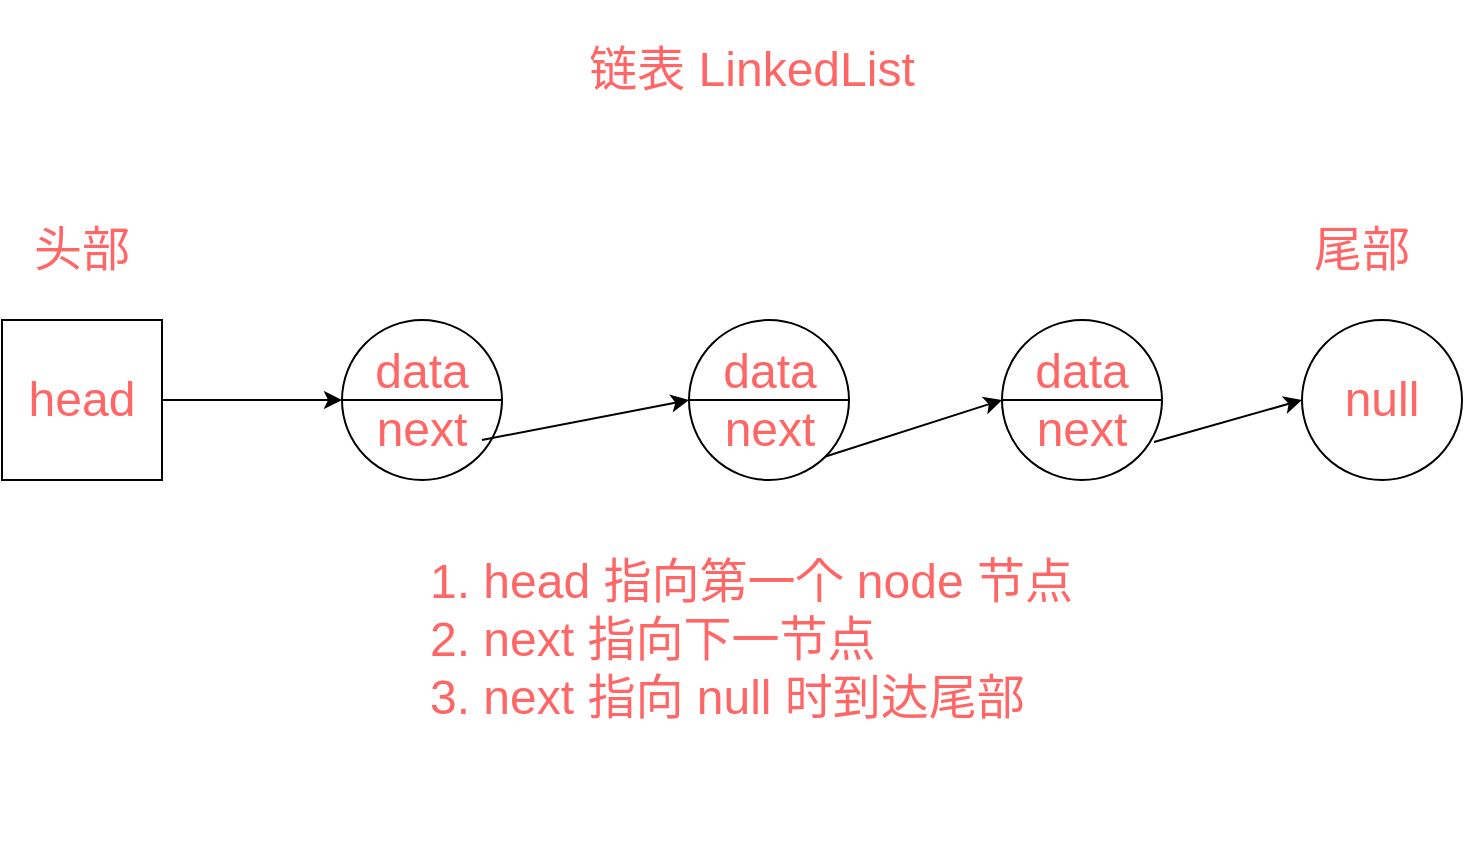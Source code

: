 <mxfile>
    <diagram name="第 1 页" id="elOXe_rlj2K5LTCmzp6F">
        <mxGraphModel dx="1127" dy="585" grid="1" gridSize="10" guides="1" tooltips="1" connect="1" arrows="1" fold="1" page="1" pageScale="1" pageWidth="827" pageHeight="1169" math="0" shadow="0">
            <root>
                <mxCell id="0"/>
                <mxCell id="1" parent="0"/>
                <mxCell id="PE9Bk9Gne3u1tOwH-Hau-1" value="&lt;font style=&quot;font-size: 24px;&quot;&gt;链表 LinkedList&lt;/font&gt;" style="text;html=1;strokeColor=none;fillColor=none;align=center;verticalAlign=middle;whiteSpace=wrap;rounded=0;fontColor=#FF6666;" parent="1" vertex="1">
                    <mxGeometry x="320" width="170" height="70" as="geometry"/>
                </mxCell>
                <mxCell id="PE9Bk9Gne3u1tOwH-Hau-3" value="head" style="whiteSpace=wrap;html=1;aspect=fixed;fontSize=24;fontColor=#FF6666;" parent="1" vertex="1">
                    <mxGeometry x="30" y="160" width="80" height="80" as="geometry"/>
                </mxCell>
                <mxCell id="PE9Bk9Gne3u1tOwH-Hau-6" value="data&lt;br&gt;next" style="shape=lineEllipse;perimeter=ellipsePerimeter;whiteSpace=wrap;html=1;backgroundOutline=1;fontSize=24;fontColor=#FF6666;" parent="1" vertex="1">
                    <mxGeometry x="200" y="160" width="80" height="80" as="geometry"/>
                </mxCell>
                <mxCell id="PE9Bk9Gne3u1tOwH-Hau-8" value="" style="endArrow=classic;html=1;rounded=0;fontSize=24;fontColor=#FF6666;entryX=0;entryY=0.5;entryDx=0;entryDy=0;" parent="1" target="PE9Bk9Gne3u1tOwH-Hau-6" edge="1">
                    <mxGeometry width="50" height="50" relative="1" as="geometry">
                        <mxPoint x="110" y="210" as="sourcePoint"/>
                        <mxPoint x="160" y="160" as="targetPoint"/>
                        <Array as="points">
                            <mxPoint x="110" y="200"/>
                        </Array>
                    </mxGeometry>
                </mxCell>
                <mxCell id="PE9Bk9Gne3u1tOwH-Hau-9" value="data&lt;br&gt;next" style="shape=lineEllipse;perimeter=ellipsePerimeter;whiteSpace=wrap;html=1;backgroundOutline=1;fontSize=24;fontColor=#FF6666;" parent="1" vertex="1">
                    <mxGeometry x="373.5" y="160" width="80" height="80" as="geometry"/>
                </mxCell>
                <mxCell id="PE9Bk9Gne3u1tOwH-Hau-11" value="data&lt;br&gt;next" style="shape=lineEllipse;perimeter=ellipsePerimeter;whiteSpace=wrap;html=1;backgroundOutline=1;fontSize=24;fontColor=#FF6666;" parent="1" vertex="1">
                    <mxGeometry x="530" y="160" width="80" height="80" as="geometry"/>
                </mxCell>
                <mxCell id="PE9Bk9Gne3u1tOwH-Hau-12" value="" style="endArrow=classic;html=1;rounded=0;fontSize=24;fontColor=#FF6666;entryX=0;entryY=0.5;entryDx=0;entryDy=0;exitX=1;exitY=1;exitDx=0;exitDy=0;" parent="1" source="PE9Bk9Gne3u1tOwH-Hau-9" target="PE9Bk9Gne3u1tOwH-Hau-11" edge="1">
                    <mxGeometry width="50" height="50" relative="1" as="geometry">
                        <mxPoint x="400" y="380" as="sourcePoint"/>
                        <mxPoint x="450" y="330" as="targetPoint"/>
                    </mxGeometry>
                </mxCell>
                <mxCell id="PE9Bk9Gne3u1tOwH-Hau-16" value="" style="endArrow=classic;html=1;rounded=0;fontSize=24;fontColor=#FF6666;entryX=0;entryY=0.5;entryDx=0;entryDy=0;" parent="1" target="PE9Bk9Gne3u1tOwH-Hau-9" edge="1">
                    <mxGeometry relative="1" as="geometry">
                        <mxPoint x="270" y="220" as="sourcePoint"/>
                        <mxPoint x="480" y="360" as="targetPoint"/>
                    </mxGeometry>
                </mxCell>
                <mxCell id="PE9Bk9Gne3u1tOwH-Hau-23" value="null" style="ellipse;whiteSpace=wrap;html=1;aspect=fixed;fontSize=24;fontColor=#FF6666;" parent="1" vertex="1">
                    <mxGeometry x="680" y="160" width="80" height="80" as="geometry"/>
                </mxCell>
                <mxCell id="PE9Bk9Gne3u1tOwH-Hau-24" value="" style="endArrow=classic;html=1;rounded=0;fontSize=24;fontColor=#FF6666;entryX=0;entryY=0.5;entryDx=0;entryDy=0;exitX=0.95;exitY=0.763;exitDx=0;exitDy=0;exitPerimeter=0;" parent="1" source="PE9Bk9Gne3u1tOwH-Hau-11" target="PE9Bk9Gne3u1tOwH-Hau-23" edge="1">
                    <mxGeometry width="50" height="50" relative="1" as="geometry">
                        <mxPoint x="400" y="380" as="sourcePoint"/>
                        <mxPoint x="450" y="330" as="targetPoint"/>
                    </mxGeometry>
                </mxCell>
                <mxCell id="PE9Bk9Gne3u1tOwH-Hau-25" value="头部" style="text;html=1;strokeColor=none;fillColor=none;align=center;verticalAlign=middle;whiteSpace=wrap;rounded=0;fontSize=24;fontColor=#FF6666;" parent="1" vertex="1">
                    <mxGeometry x="40" y="110" width="60" height="30" as="geometry"/>
                </mxCell>
                <mxCell id="PE9Bk9Gne3u1tOwH-Hau-26" value="尾部" style="text;html=1;strokeColor=none;fillColor=none;align=center;verticalAlign=middle;whiteSpace=wrap;rounded=0;fontSize=24;fontColor=#FF6666;" parent="1" vertex="1">
                    <mxGeometry x="680" y="110" width="60" height="30" as="geometry"/>
                </mxCell>
                <mxCell id="PE9Bk9Gne3u1tOwH-Hau-27" value="1. head 指向第一个 node 节点&lt;br&gt;2. next 指向下一节点&lt;br&gt;3. next 指向 null 时到达尾部" style="text;html=1;strokeColor=none;fillColor=none;align=left;verticalAlign=top;whiteSpace=wrap;rounded=0;fontSize=24;fontColor=#FF6666;horizontal=1;labelPosition=center;verticalLabelPosition=middle;textDirection=ltr;" parent="1" vertex="1">
                    <mxGeometry x="241.75" y="270" width="326.5" height="150" as="geometry"/>
                </mxCell>
            </root>
        </mxGraphModel>
    </diagram>
</mxfile>